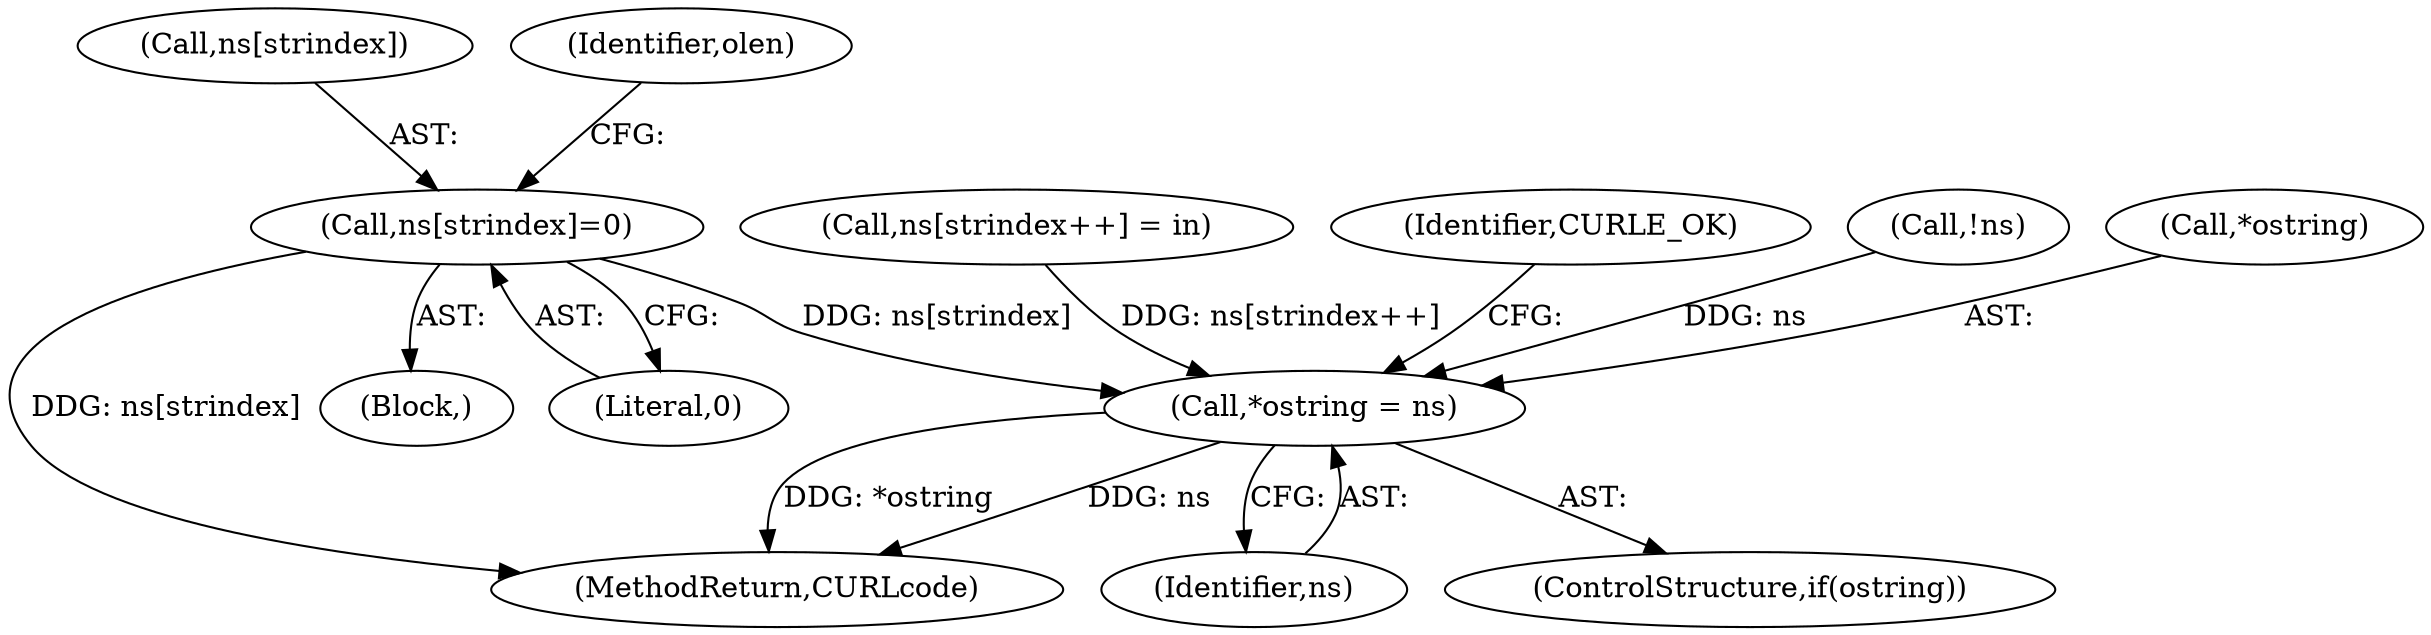 digraph "0_curl_192c4f788d48f82c03e9cef40013f34370e90737@array" {
"1000241" [label="(Call,ns[strindex]=0)"];
"1000254" [label="(Call,*ostring = ns)"];
"1000233" [label="(Call,ns[strindex++] = in)"];
"1000242" [label="(Call,ns[strindex])"];
"1000259" [label="(Identifier,CURLE_OK)"];
"1000247" [label="(Identifier,olen)"];
"1000252" [label="(ControlStructure,if(ostring))"];
"1000137" [label="(Call,!ns)"];
"1000260" [label="(MethodReturn,CURLcode)"];
"1000245" [label="(Literal,0)"];
"1000255" [label="(Call,*ostring)"];
"1000113" [label="(Block,)"];
"1000241" [label="(Call,ns[strindex]=0)"];
"1000257" [label="(Identifier,ns)"];
"1000254" [label="(Call,*ostring = ns)"];
"1000241" -> "1000113"  [label="AST: "];
"1000241" -> "1000245"  [label="CFG: "];
"1000242" -> "1000241"  [label="AST: "];
"1000245" -> "1000241"  [label="AST: "];
"1000247" -> "1000241"  [label="CFG: "];
"1000241" -> "1000260"  [label="DDG: ns[strindex]"];
"1000241" -> "1000254"  [label="DDG: ns[strindex]"];
"1000254" -> "1000252"  [label="AST: "];
"1000254" -> "1000257"  [label="CFG: "];
"1000255" -> "1000254"  [label="AST: "];
"1000257" -> "1000254"  [label="AST: "];
"1000259" -> "1000254"  [label="CFG: "];
"1000254" -> "1000260"  [label="DDG: ns"];
"1000254" -> "1000260"  [label="DDG: *ostring"];
"1000137" -> "1000254"  [label="DDG: ns"];
"1000233" -> "1000254"  [label="DDG: ns[strindex++]"];
}
